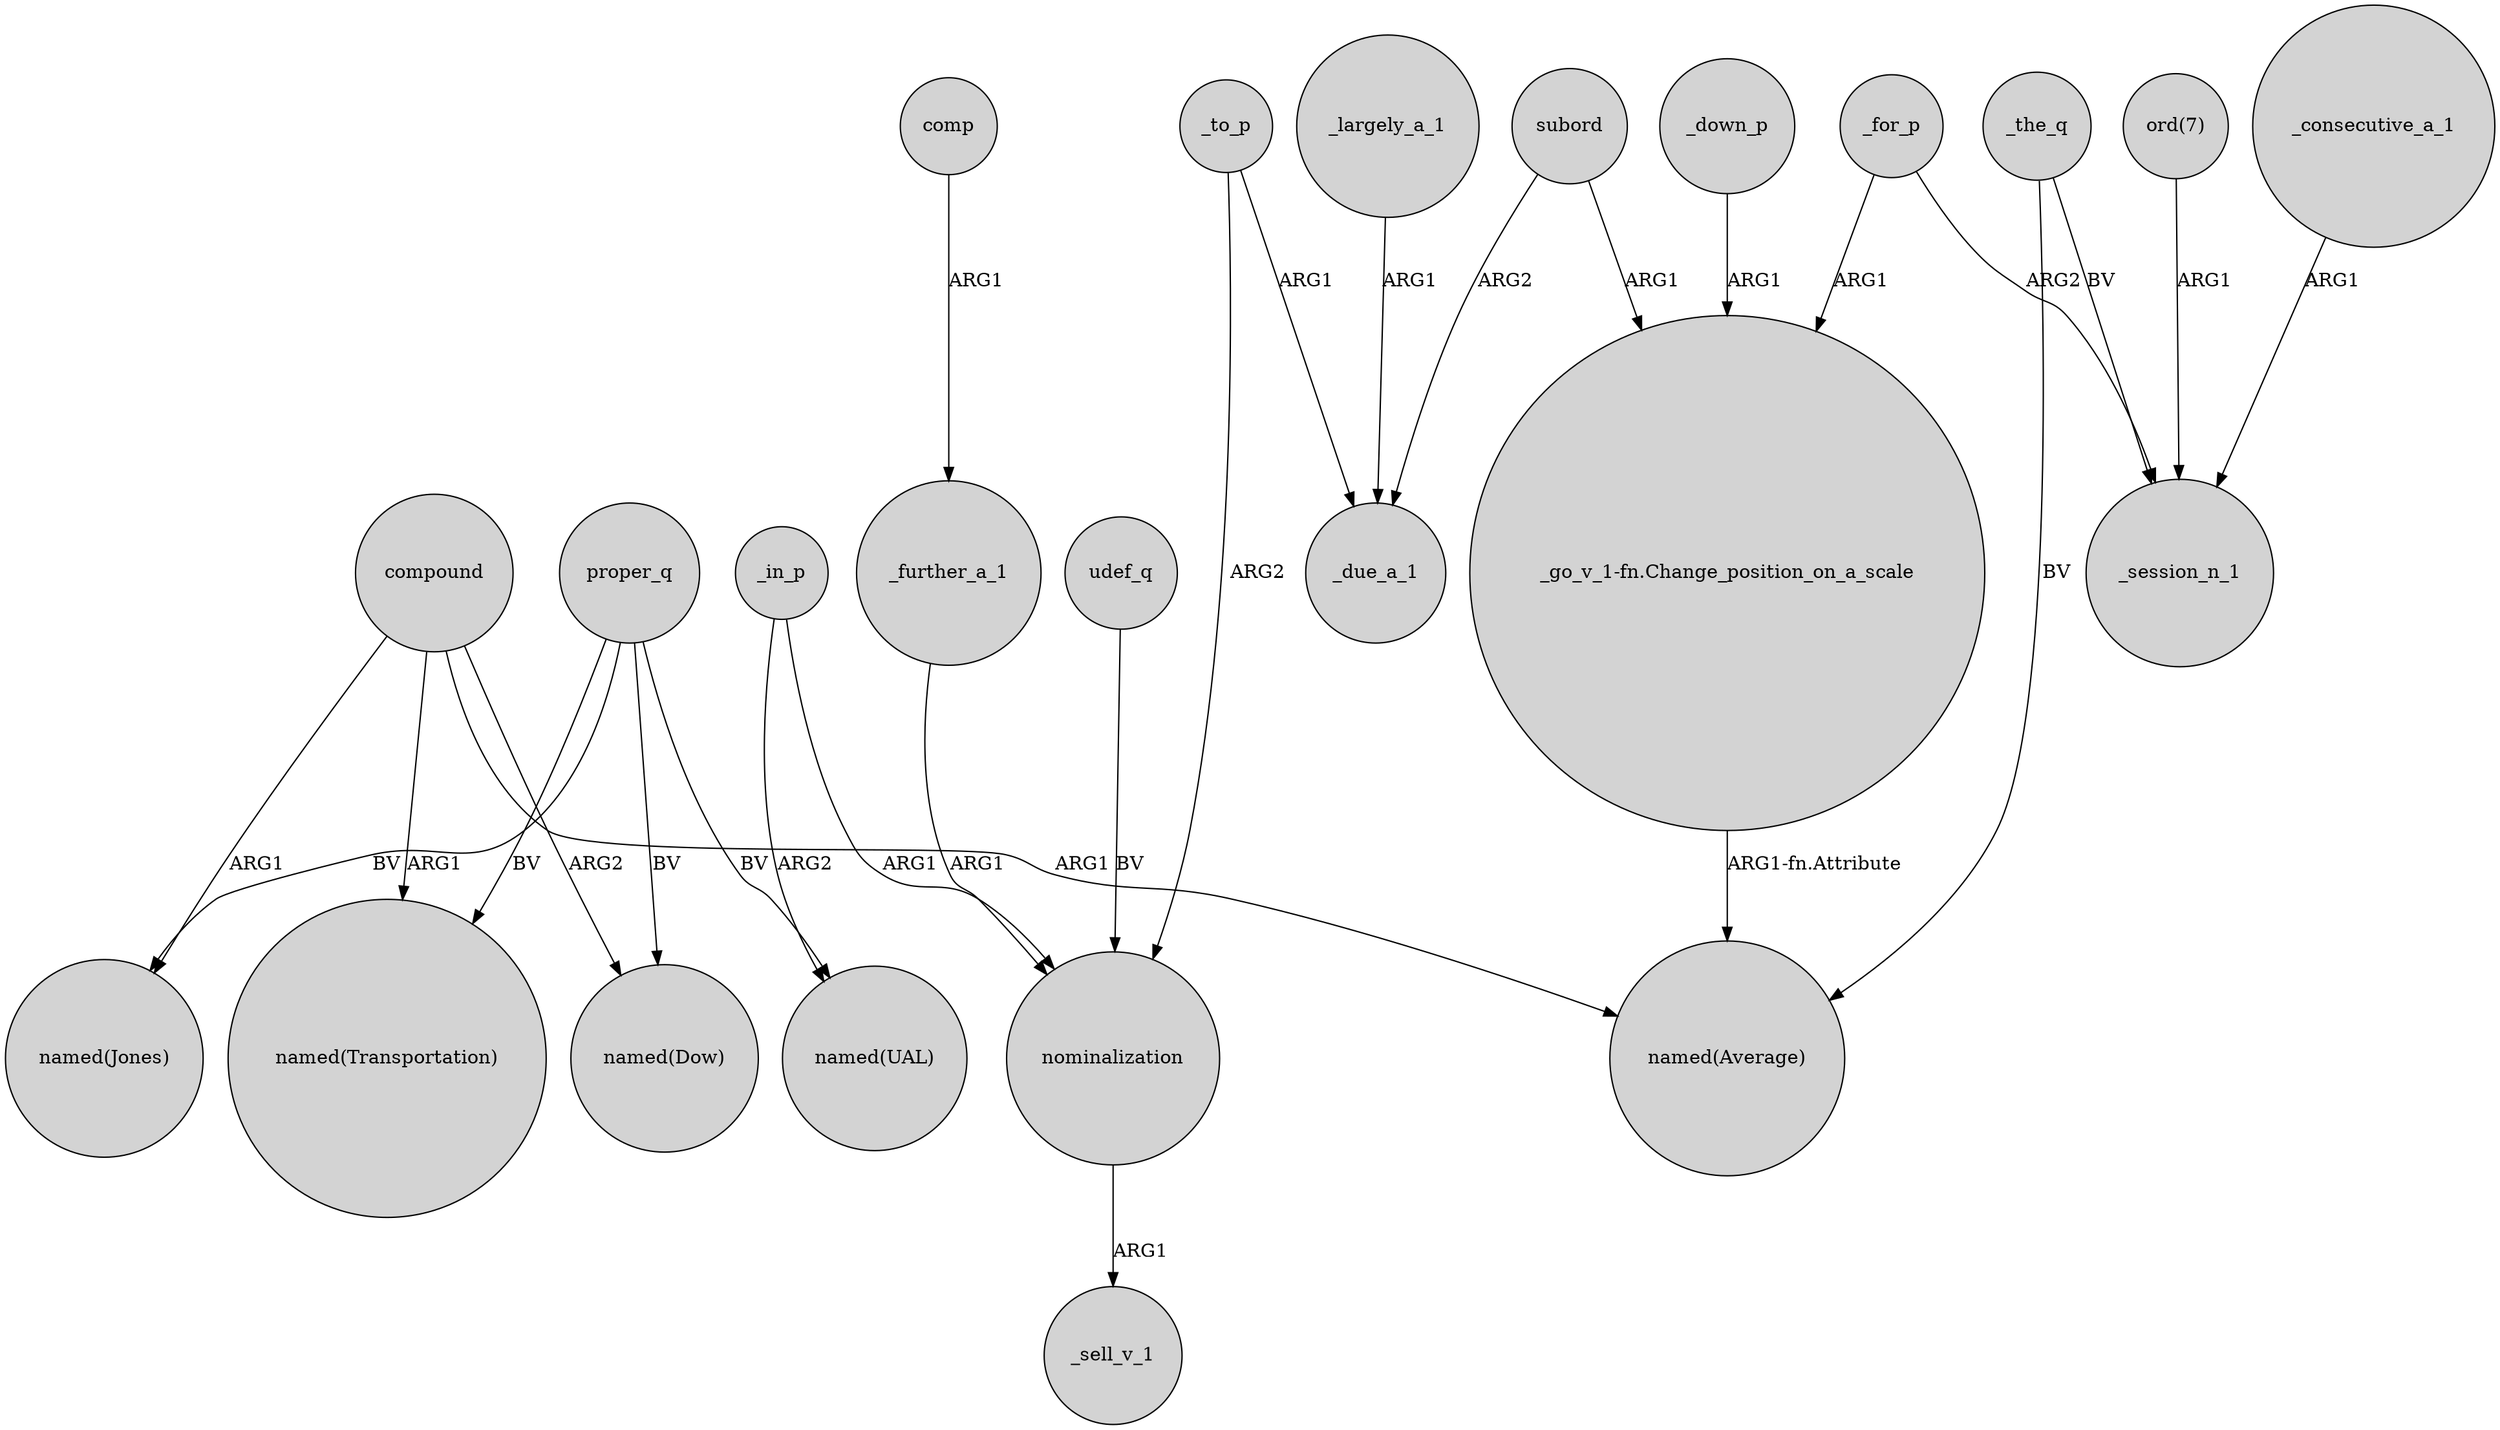 digraph {
	node [shape=circle style=filled]
	compound -> "named(Transportation)" [label=ARG1]
	subord -> _due_a_1 [label=ARG2]
	compound -> "named(Jones)" [label=ARG1]
	_the_q -> _session_n_1 [label=BV]
	_in_p -> "named(UAL)" [label=ARG2]
	_further_a_1 -> nominalization [label=ARG1]
	subord -> "_go_v_1-fn.Change_position_on_a_scale" [label=ARG1]
	udef_q -> nominalization [label=BV]
	_down_p -> "_go_v_1-fn.Change_position_on_a_scale" [label=ARG1]
	"_go_v_1-fn.Change_position_on_a_scale" -> "named(Average)" [label="ARG1-fn.Attribute"]
	_for_p -> "_go_v_1-fn.Change_position_on_a_scale" [label=ARG1]
	_largely_a_1 -> _due_a_1 [label=ARG1]
	_to_p -> nominalization [label=ARG2]
	proper_q -> "named(UAL)" [label=BV]
	_to_p -> _due_a_1 [label=ARG1]
	proper_q -> "named(Transportation)" [label=BV]
	"ord(7)" -> _session_n_1 [label=ARG1]
	_the_q -> "named(Average)" [label=BV]
	proper_q -> "named(Jones)" [label=BV]
	proper_q -> "named(Dow)" [label=BV]
	compound -> "named(Average)" [label=ARG1]
	compound -> "named(Dow)" [label=ARG2]
	nominalization -> _sell_v_1 [label=ARG1]
	comp -> _further_a_1 [label=ARG1]
	_consecutive_a_1 -> _session_n_1 [label=ARG1]
	_for_p -> _session_n_1 [label=ARG2]
	_in_p -> nominalization [label=ARG1]
}
